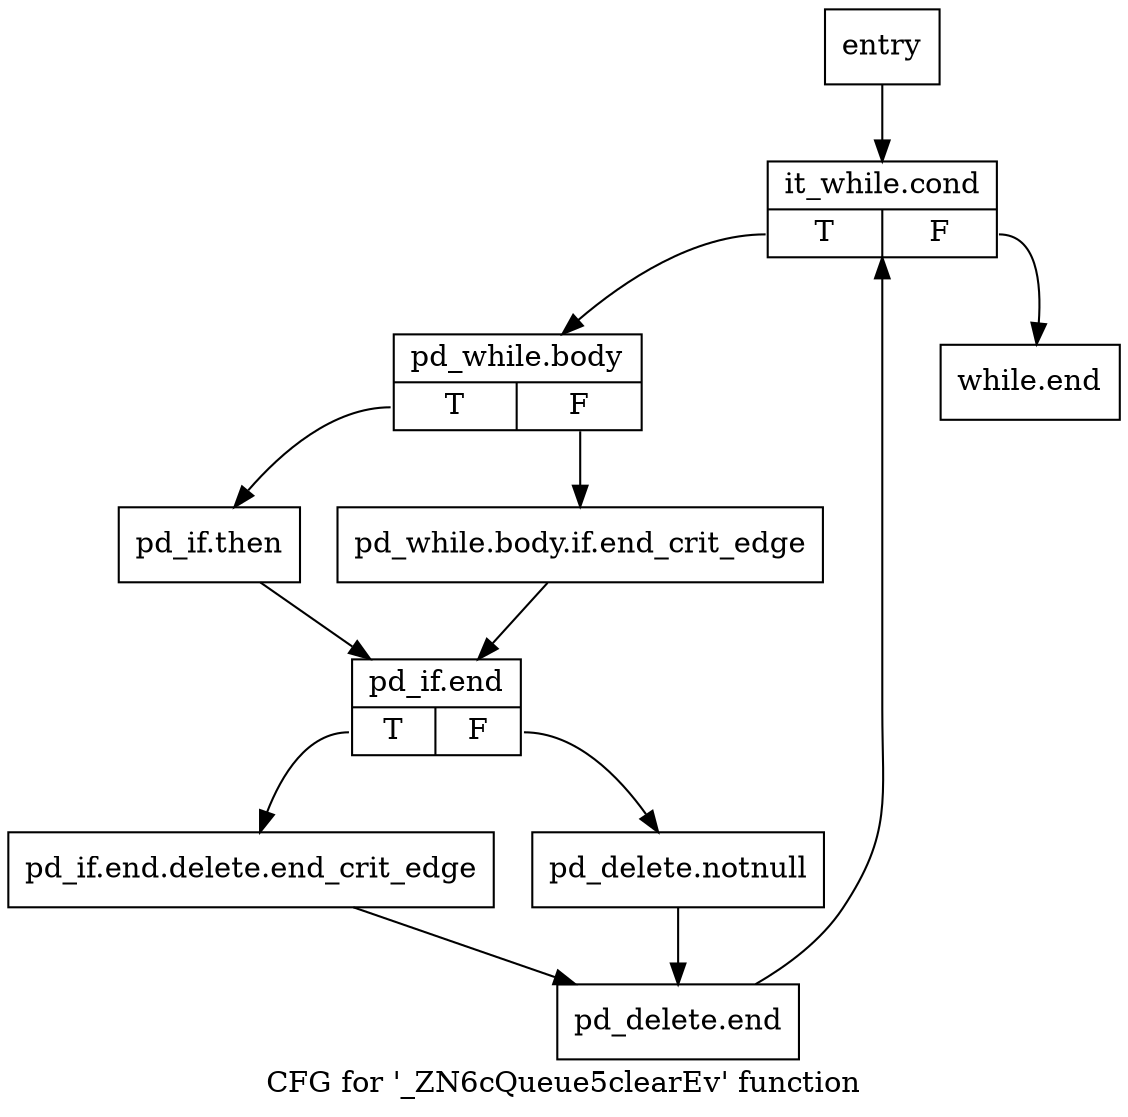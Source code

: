 digraph "CFG for '_ZN6cQueue5clearEv' function" {
	label="CFG for '_ZN6cQueue5clearEv' function";

	Node0x1d85da0 [shape=record,label="{entry}"];
	Node0x1d85da0 -> Node0x1d85df0;
	Node0x1d85df0 [shape=record,label="{it_while.cond|{<s0>T|<s1>F}}"];
	Node0x1d85df0:s0 -> Node0x1d85e40;
	Node0x1d85df0:s1 -> Node0x1d86070;
	Node0x1d85e40 [shape=record,label="{pd_while.body|{<s0>T|<s1>F}}"];
	Node0x1d85e40:s0 -> Node0x1d85ee0;
	Node0x1d85e40:s1 -> Node0x1d85e90;
	Node0x1d85e90 [shape=record,label="{pd_while.body.if.end_crit_edge}"];
	Node0x1d85e90 -> Node0x1d85f30;
	Node0x1d85ee0 [shape=record,label="{pd_if.then}"];
	Node0x1d85ee0 -> Node0x1d85f30;
	Node0x1d85f30 [shape=record,label="{pd_if.end|{<s0>T|<s1>F}}"];
	Node0x1d85f30:s0 -> Node0x1d85f80;
	Node0x1d85f30:s1 -> Node0x1d85fd0;
	Node0x1d85f80 [shape=record,label="{pd_if.end.delete.end_crit_edge}"];
	Node0x1d85f80 -> Node0x1d86020;
	Node0x1d85fd0 [shape=record,label="{pd_delete.notnull}"];
	Node0x1d85fd0 -> Node0x1d86020;
	Node0x1d86020 [shape=record,label="{pd_delete.end}"];
	Node0x1d86020 -> Node0x1d85df0;
	Node0x1d86070 [shape=record,label="{while.end}"];
}
